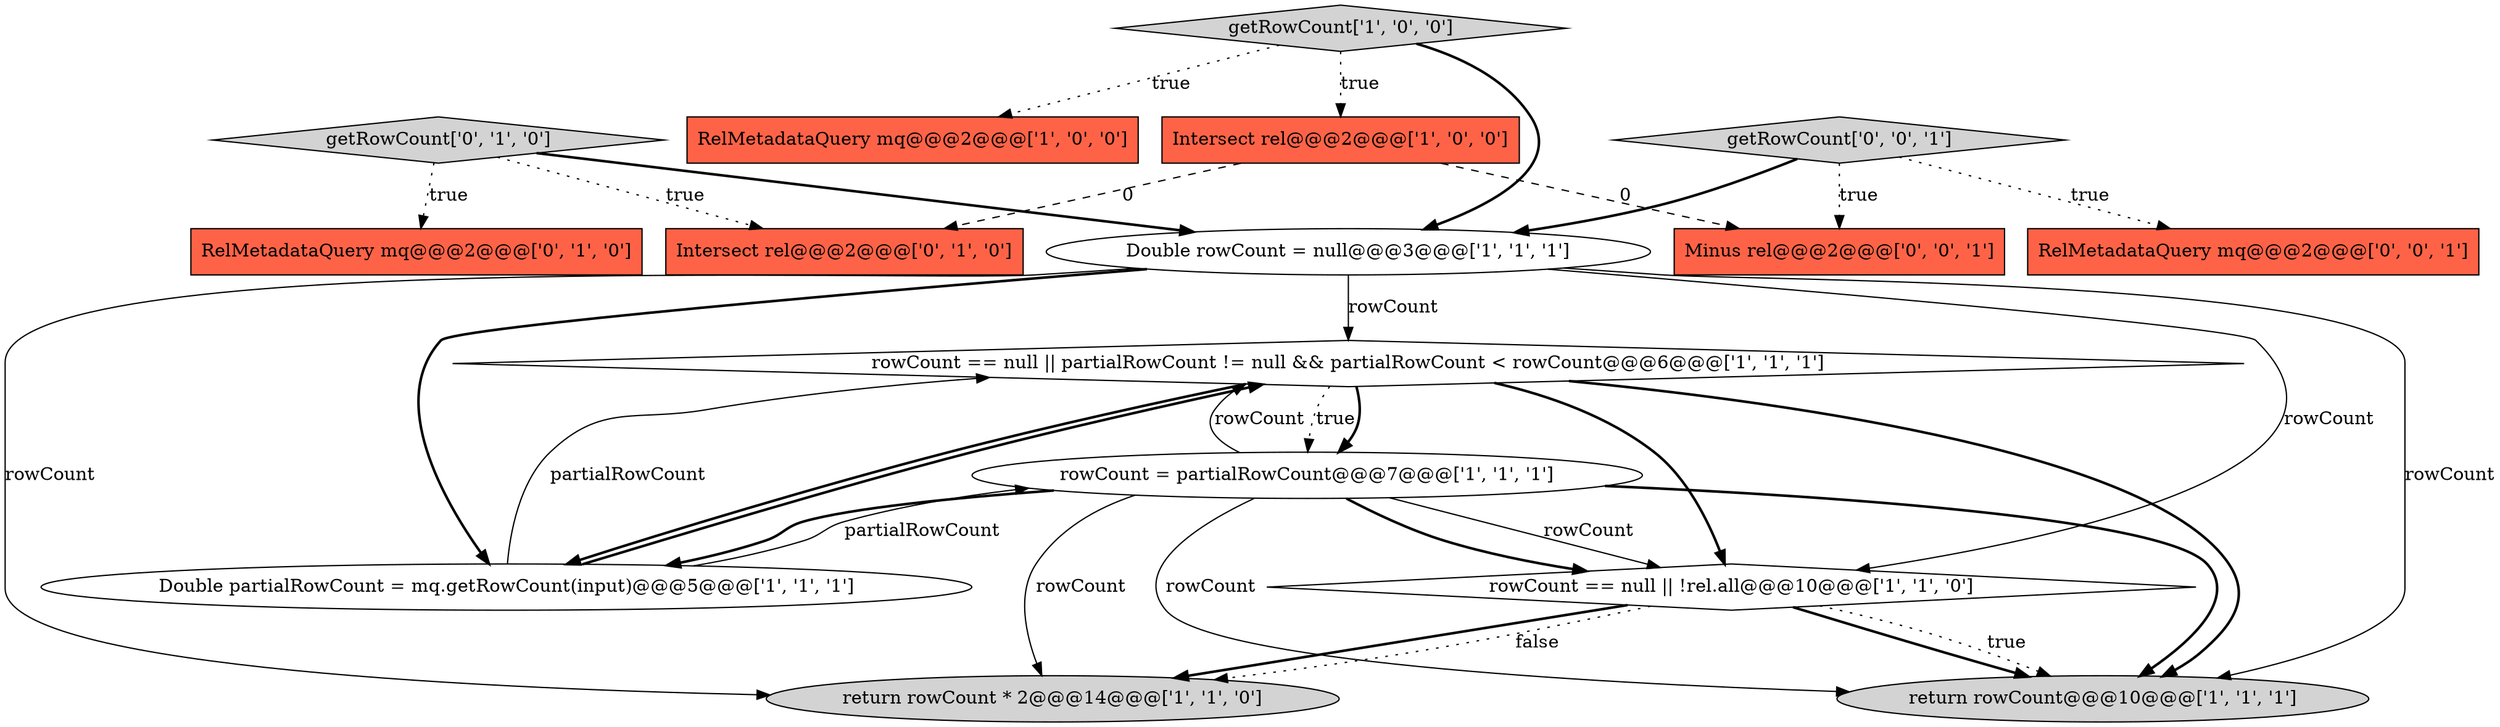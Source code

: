 digraph {
15 [style = filled, label = "Minus rel@@@2@@@['0', '0', '1']", fillcolor = tomato, shape = box image = "AAA0AAABBB3BBB"];
2 [style = filled, label = "RelMetadataQuery mq@@@2@@@['1', '0', '0']", fillcolor = tomato, shape = box image = "AAA0AAABBB1BBB"];
0 [style = filled, label = "rowCount = partialRowCount@@@7@@@['1', '1', '1']", fillcolor = white, shape = ellipse image = "AAA0AAABBB1BBB"];
12 [style = filled, label = "Intersect rel@@@2@@@['0', '1', '0']", fillcolor = tomato, shape = box image = "AAA1AAABBB2BBB"];
14 [style = filled, label = "RelMetadataQuery mq@@@2@@@['0', '0', '1']", fillcolor = tomato, shape = box image = "AAA0AAABBB3BBB"];
4 [style = filled, label = "getRowCount['1', '0', '0']", fillcolor = lightgray, shape = diamond image = "AAA0AAABBB1BBB"];
6 [style = filled, label = "return rowCount * 2@@@14@@@['1', '1', '0']", fillcolor = lightgray, shape = ellipse image = "AAA0AAABBB1BBB"];
8 [style = filled, label = "Intersect rel@@@2@@@['1', '0', '0']", fillcolor = tomato, shape = box image = "AAA1AAABBB1BBB"];
1 [style = filled, label = "Double rowCount = null@@@3@@@['1', '1', '1']", fillcolor = white, shape = ellipse image = "AAA0AAABBB1BBB"];
5 [style = filled, label = "rowCount == null || partialRowCount != null && partialRowCount < rowCount@@@6@@@['1', '1', '1']", fillcolor = white, shape = diamond image = "AAA0AAABBB1BBB"];
13 [style = filled, label = "getRowCount['0', '0', '1']", fillcolor = lightgray, shape = diamond image = "AAA0AAABBB3BBB"];
7 [style = filled, label = "Double partialRowCount = mq.getRowCount(input)@@@5@@@['1', '1', '1']", fillcolor = white, shape = ellipse image = "AAA0AAABBB1BBB"];
9 [style = filled, label = "rowCount == null || !rel.all@@@10@@@['1', '1', '0']", fillcolor = white, shape = diamond image = "AAA0AAABBB1BBB"];
10 [style = filled, label = "getRowCount['0', '1', '0']", fillcolor = lightgray, shape = diamond image = "AAA0AAABBB2BBB"];
11 [style = filled, label = "RelMetadataQuery mq@@@2@@@['0', '1', '0']", fillcolor = tomato, shape = box image = "AAA0AAABBB2BBB"];
3 [style = filled, label = "return rowCount@@@10@@@['1', '1', '1']", fillcolor = lightgray, shape = ellipse image = "AAA0AAABBB1BBB"];
5->3 [style = bold, label=""];
0->3 [style = bold, label=""];
0->9 [style = bold, label=""];
1->9 [style = solid, label="rowCount"];
1->3 [style = solid, label="rowCount"];
10->12 [style = dotted, label="true"];
5->9 [style = bold, label=""];
8->15 [style = dashed, label="0"];
0->3 [style = solid, label="rowCount"];
4->8 [style = dotted, label="true"];
7->0 [style = solid, label="partialRowCount"];
7->5 [style = solid, label="partialRowCount"];
8->12 [style = dashed, label="0"];
5->0 [style = dotted, label="true"];
1->7 [style = bold, label=""];
0->9 [style = solid, label="rowCount"];
13->1 [style = bold, label=""];
1->5 [style = solid, label="rowCount"];
9->6 [style = bold, label=""];
0->5 [style = solid, label="rowCount"];
0->7 [style = bold, label=""];
4->2 [style = dotted, label="true"];
7->5 [style = bold, label=""];
0->6 [style = solid, label="rowCount"];
5->0 [style = bold, label=""];
10->11 [style = dotted, label="true"];
9->6 [style = dotted, label="false"];
9->3 [style = bold, label=""];
5->7 [style = bold, label=""];
13->15 [style = dotted, label="true"];
4->1 [style = bold, label=""];
1->6 [style = solid, label="rowCount"];
10->1 [style = bold, label=""];
13->14 [style = dotted, label="true"];
9->3 [style = dotted, label="true"];
}
